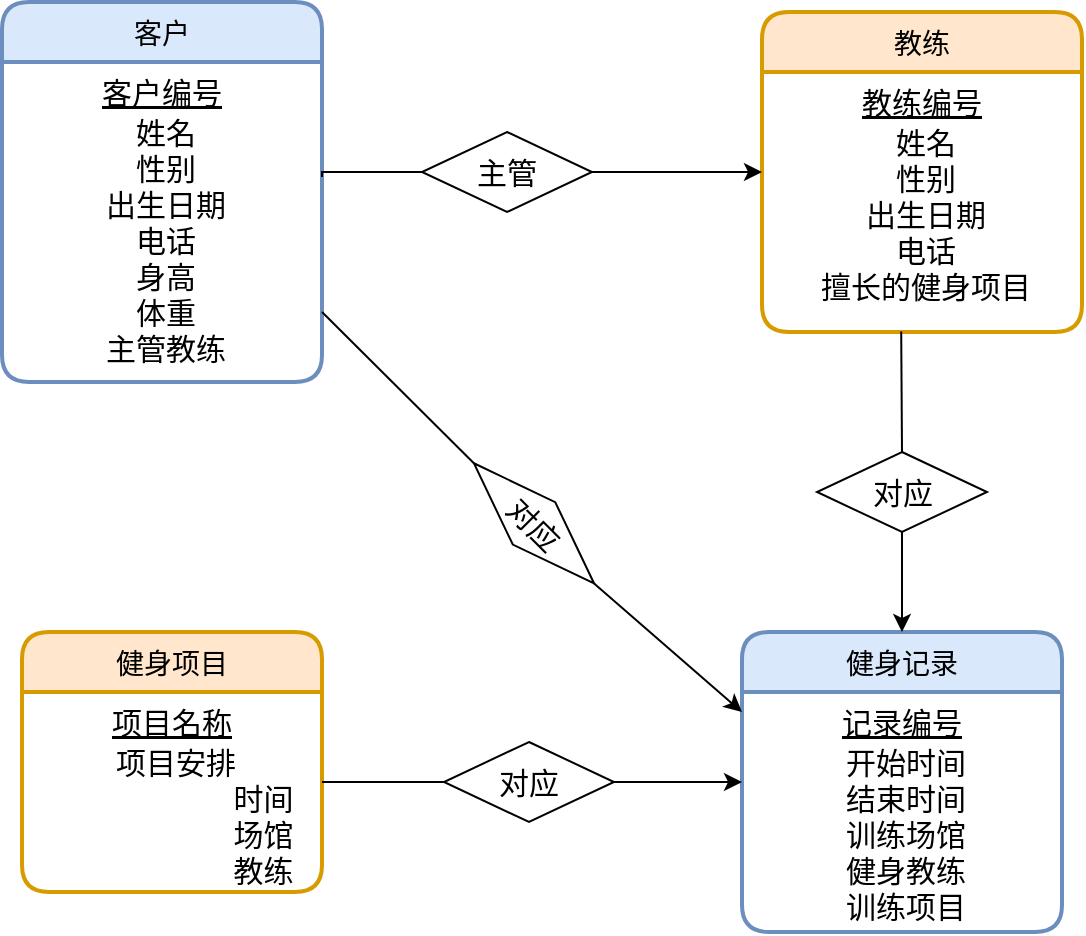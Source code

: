 <mxfile version="17.4.0" type="github">
  <diagram id="vGG2SZ8saqOgUQT0xnhs" name="Page-1">
    <mxGraphModel dx="380" dy="563" grid="1" gridSize="10" guides="1" tooltips="1" connect="1" arrows="1" fold="1" page="1" pageScale="1" pageWidth="827" pageHeight="1169" math="0" shadow="0">
      <root>
        <mxCell id="0" />
        <mxCell id="1" parent="0" />
        <mxCell id="xcgie3UIrspCMOsOO5so-1" value="健身项目" style="swimlane;childLayout=stackLayout;horizontal=1;startSize=30;horizontalStack=0;rounded=1;fontSize=14;fontStyle=0;strokeWidth=2;resizeParent=0;resizeLast=1;shadow=0;dashed=0;align=center;fillColor=#ffe6cc;strokeColor=#d79b00;" vertex="1" parent="1">
          <mxGeometry x="160" y="390" width="150" height="130" as="geometry" />
        </mxCell>
        <mxCell id="xcgie3UIrspCMOsOO5so-2" value="项目名称" style="text;strokeColor=none;fillColor=none;spacingLeft=4;spacingRight=4;overflow=hidden;rotatable=0;points=[[0,0.5],[1,0.5]];portConstraint=eastwest;fontSize=15;align=center;fontStyle=4;verticalAlign=top;" vertex="1" parent="xcgie3UIrspCMOsOO5so-1">
          <mxGeometry y="30" width="150" height="20" as="geometry" />
        </mxCell>
        <mxCell id="xcgie3UIrspCMOsOO5so-3" value="项目安排&#xa;                     时间&#xa;                     场馆&#xa;                     教练" style="align=center;strokeColor=none;fillColor=none;spacingLeft=4;fontSize=15;verticalAlign=top;resizable=0;rotatable=0;part=1;" vertex="1" parent="xcgie3UIrspCMOsOO5so-1">
          <mxGeometry y="50" width="150" height="80" as="geometry" />
        </mxCell>
        <mxCell id="xcgie3UIrspCMOsOO5so-4" value="客户" style="swimlane;childLayout=stackLayout;horizontal=1;startSize=30;horizontalStack=0;rounded=1;fontSize=14;fontStyle=0;strokeWidth=2;resizeParent=0;resizeLast=1;shadow=0;dashed=0;align=center;fillColor=#dae8fc;strokeColor=#6c8ebf;" vertex="1" parent="1">
          <mxGeometry x="150" y="75" width="160" height="190" as="geometry" />
        </mxCell>
        <mxCell id="xcgie3UIrspCMOsOO5so-5" value="客户编号" style="text;strokeColor=none;fillColor=none;spacingLeft=4;spacingRight=4;overflow=hidden;rotatable=0;points=[[0,0.5],[1,0.5]];portConstraint=eastwest;fontSize=15;align=center;fontStyle=4;verticalAlign=top;" vertex="1" parent="xcgie3UIrspCMOsOO5so-4">
          <mxGeometry y="30" width="160" height="20" as="geometry" />
        </mxCell>
        <mxCell id="xcgie3UIrspCMOsOO5so-6" value="姓名&#xa;性别&#xa;出生日期&#xa;电话&#xa;身高&#xa;体重&#xa;主管教练" style="align=center;strokeColor=none;fillColor=none;spacingLeft=4;fontSize=15;verticalAlign=top;resizable=0;rotatable=0;part=1;" vertex="1" parent="xcgie3UIrspCMOsOO5so-4">
          <mxGeometry y="50" width="160" height="140" as="geometry" />
        </mxCell>
        <mxCell id="xcgie3UIrspCMOsOO5so-7" value="教练" style="swimlane;childLayout=stackLayout;horizontal=1;startSize=30;horizontalStack=0;rounded=1;fontSize=14;fontStyle=0;strokeWidth=2;resizeParent=0;resizeLast=1;shadow=0;dashed=0;align=center;fillColor=#ffe6cc;strokeColor=#d79b00;" vertex="1" parent="1">
          <mxGeometry x="530" y="80" width="160" height="160" as="geometry" />
        </mxCell>
        <mxCell id="xcgie3UIrspCMOsOO5so-8" value="教练编号" style="text;strokeColor=none;fillColor=none;spacingLeft=4;spacingRight=4;overflow=hidden;rotatable=0;points=[[0,0.5],[1,0.5]];portConstraint=eastwest;fontSize=15;align=center;fontStyle=4;verticalAlign=top;" vertex="1" parent="xcgie3UIrspCMOsOO5so-7">
          <mxGeometry y="30" width="160" height="20" as="geometry" />
        </mxCell>
        <mxCell id="xcgie3UIrspCMOsOO5so-9" value="姓名&#xa;性别&#xa;出生日期&#xa;电话&#xa;擅长的健身项目" style="align=center;strokeColor=none;fillColor=none;spacingLeft=4;fontSize=15;verticalAlign=top;resizable=0;rotatable=0;part=1;" vertex="1" parent="xcgie3UIrspCMOsOO5so-7">
          <mxGeometry y="50" width="160" height="110" as="geometry" />
        </mxCell>
        <mxCell id="xcgie3UIrspCMOsOO5so-10" value="健身记录" style="swimlane;childLayout=stackLayout;horizontal=1;startSize=30;horizontalStack=0;rounded=1;fontSize=14;fontStyle=0;strokeWidth=2;resizeParent=0;resizeLast=1;shadow=0;dashed=0;align=center;fillColor=#dae8fc;strokeColor=#6c8ebf;" vertex="1" parent="1">
          <mxGeometry x="520" y="390" width="160" height="150" as="geometry" />
        </mxCell>
        <mxCell id="xcgie3UIrspCMOsOO5so-11" value="记录编号" style="text;strokeColor=none;fillColor=none;spacingLeft=4;spacingRight=4;overflow=hidden;rotatable=0;points=[[0,0.5],[1,0.5]];portConstraint=eastwest;fontSize=15;align=center;fontStyle=4;verticalAlign=top;" vertex="1" parent="xcgie3UIrspCMOsOO5so-10">
          <mxGeometry y="30" width="160" height="20" as="geometry" />
        </mxCell>
        <mxCell id="xcgie3UIrspCMOsOO5so-12" value="开始时间&#xa;结束时间&#xa;训练场馆&#xa;健身教练&#xa;训练项目" style="align=center;strokeColor=none;fillColor=none;spacingLeft=4;fontSize=15;verticalAlign=top;resizable=0;rotatable=0;part=1;" vertex="1" parent="xcgie3UIrspCMOsOO5so-10">
          <mxGeometry y="50" width="160" height="100" as="geometry" />
        </mxCell>
        <mxCell id="xcgie3UIrspCMOsOO5so-31" style="edgeStyle=orthogonalEdgeStyle;rounded=0;orthogonalLoop=1;jettySize=auto;html=1;exitX=0;exitY=0.5;exitDx=0;exitDy=0;entryX=1;entryY=0.25;entryDx=0;entryDy=0;fontSize=15;endArrow=none;endFill=0;" edge="1" parent="1" source="xcgie3UIrspCMOsOO5so-32">
          <mxGeometry relative="1" as="geometry">
            <Array as="points">
              <mxPoint x="310" y="160" />
            </Array>
            <mxPoint x="310" y="162.5" as="targetPoint" />
          </mxGeometry>
        </mxCell>
        <mxCell id="xcgie3UIrspCMOsOO5so-35" style="edgeStyle=orthogonalEdgeStyle;rounded=0;orthogonalLoop=1;jettySize=auto;html=1;exitX=1;exitY=0.5;exitDx=0;exitDy=0;entryX=0;entryY=0.5;entryDx=0;entryDy=0;" edge="1" parent="1" source="xcgie3UIrspCMOsOO5so-32" target="xcgie3UIrspCMOsOO5so-7">
          <mxGeometry relative="1" as="geometry" />
        </mxCell>
        <mxCell id="xcgie3UIrspCMOsOO5so-32" value="主管" style="shape=rhombus;perimeter=rhombusPerimeter;whiteSpace=wrap;html=1;align=center;fontSize=15;" vertex="1" parent="1">
          <mxGeometry x="360" y="140" width="85" height="40" as="geometry" />
        </mxCell>
        <mxCell id="xcgie3UIrspCMOsOO5so-37" style="edgeStyle=orthogonalEdgeStyle;rounded=0;orthogonalLoop=1;jettySize=auto;html=1;exitX=1;exitY=0.5;exitDx=0;exitDy=0;entryX=0;entryY=0.25;entryDx=0;entryDy=0;" edge="1" parent="1" source="xcgie3UIrspCMOsOO5so-36" target="xcgie3UIrspCMOsOO5so-12">
          <mxGeometry relative="1" as="geometry" />
        </mxCell>
        <mxCell id="xcgie3UIrspCMOsOO5so-38" style="edgeStyle=orthogonalEdgeStyle;rounded=0;orthogonalLoop=1;jettySize=auto;html=1;exitX=0;exitY=0.5;exitDx=0;exitDy=0;endArrow=none;endFill=0;" edge="1" parent="1" source="xcgie3UIrspCMOsOO5so-36" target="xcgie3UIrspCMOsOO5so-3">
          <mxGeometry relative="1" as="geometry">
            <Array as="points">
              <mxPoint x="330" y="465" />
              <mxPoint x="330" y="465" />
            </Array>
          </mxGeometry>
        </mxCell>
        <mxCell id="xcgie3UIrspCMOsOO5so-36" value="对应" style="shape=rhombus;perimeter=rhombusPerimeter;whiteSpace=wrap;html=1;align=center;fontSize=15;" vertex="1" parent="1">
          <mxGeometry x="371" y="445" width="85" height="40" as="geometry" />
        </mxCell>
        <mxCell id="xcgie3UIrspCMOsOO5so-42" style="edgeStyle=none;rounded=0;orthogonalLoop=1;jettySize=auto;html=1;exitX=0;exitY=0.5;exitDx=0;exitDy=0;entryX=1;entryY=0.75;entryDx=0;entryDy=0;endArrow=none;endFill=0;" edge="1" parent="1" source="xcgie3UIrspCMOsOO5so-39" target="xcgie3UIrspCMOsOO5so-6">
          <mxGeometry relative="1" as="geometry" />
        </mxCell>
        <mxCell id="xcgie3UIrspCMOsOO5so-39" value="对应" style="shape=rhombus;perimeter=rhombusPerimeter;whiteSpace=wrap;html=1;align=center;fontSize=15;rotation=45;" vertex="1" parent="1">
          <mxGeometry x="373.5" y="320.67" width="85" height="30" as="geometry" />
        </mxCell>
        <mxCell id="xcgie3UIrspCMOsOO5so-40" style="rounded=0;orthogonalLoop=1;jettySize=auto;html=1;exitX=0;exitY=0.5;exitDx=0;exitDy=0;entryX=1;entryY=0.5;entryDx=0;entryDy=0;endArrow=none;endFill=0;startArrow=classic;startFill=1;" edge="1" parent="1" source="xcgie3UIrspCMOsOO5so-11" target="xcgie3UIrspCMOsOO5so-39">
          <mxGeometry relative="1" as="geometry" />
        </mxCell>
        <mxCell id="xcgie3UIrspCMOsOO5so-45" style="edgeStyle=none;rounded=0;orthogonalLoop=1;jettySize=auto;html=1;entryX=0.5;entryY=0;entryDx=0;entryDy=0;endArrow=classic;endFill=1;" edge="1" parent="1" source="xcgie3UIrspCMOsOO5so-44" target="xcgie3UIrspCMOsOO5so-10">
          <mxGeometry relative="1" as="geometry" />
        </mxCell>
        <mxCell id="xcgie3UIrspCMOsOO5so-48" style="edgeStyle=none;rounded=0;orthogonalLoop=1;jettySize=auto;html=1;exitX=0.5;exitY=0;exitDx=0;exitDy=0;entryX=0.435;entryY=0.998;entryDx=0;entryDy=0;entryPerimeter=0;endArrow=none;endFill=0;" edge="1" parent="1" source="xcgie3UIrspCMOsOO5so-44" target="xcgie3UIrspCMOsOO5so-9">
          <mxGeometry relative="1" as="geometry" />
        </mxCell>
        <mxCell id="xcgie3UIrspCMOsOO5so-44" value="对应" style="shape=rhombus;perimeter=rhombusPerimeter;whiteSpace=wrap;html=1;align=center;fontSize=15;" vertex="1" parent="1">
          <mxGeometry x="557.5" y="300" width="85" height="40" as="geometry" />
        </mxCell>
      </root>
    </mxGraphModel>
  </diagram>
</mxfile>
